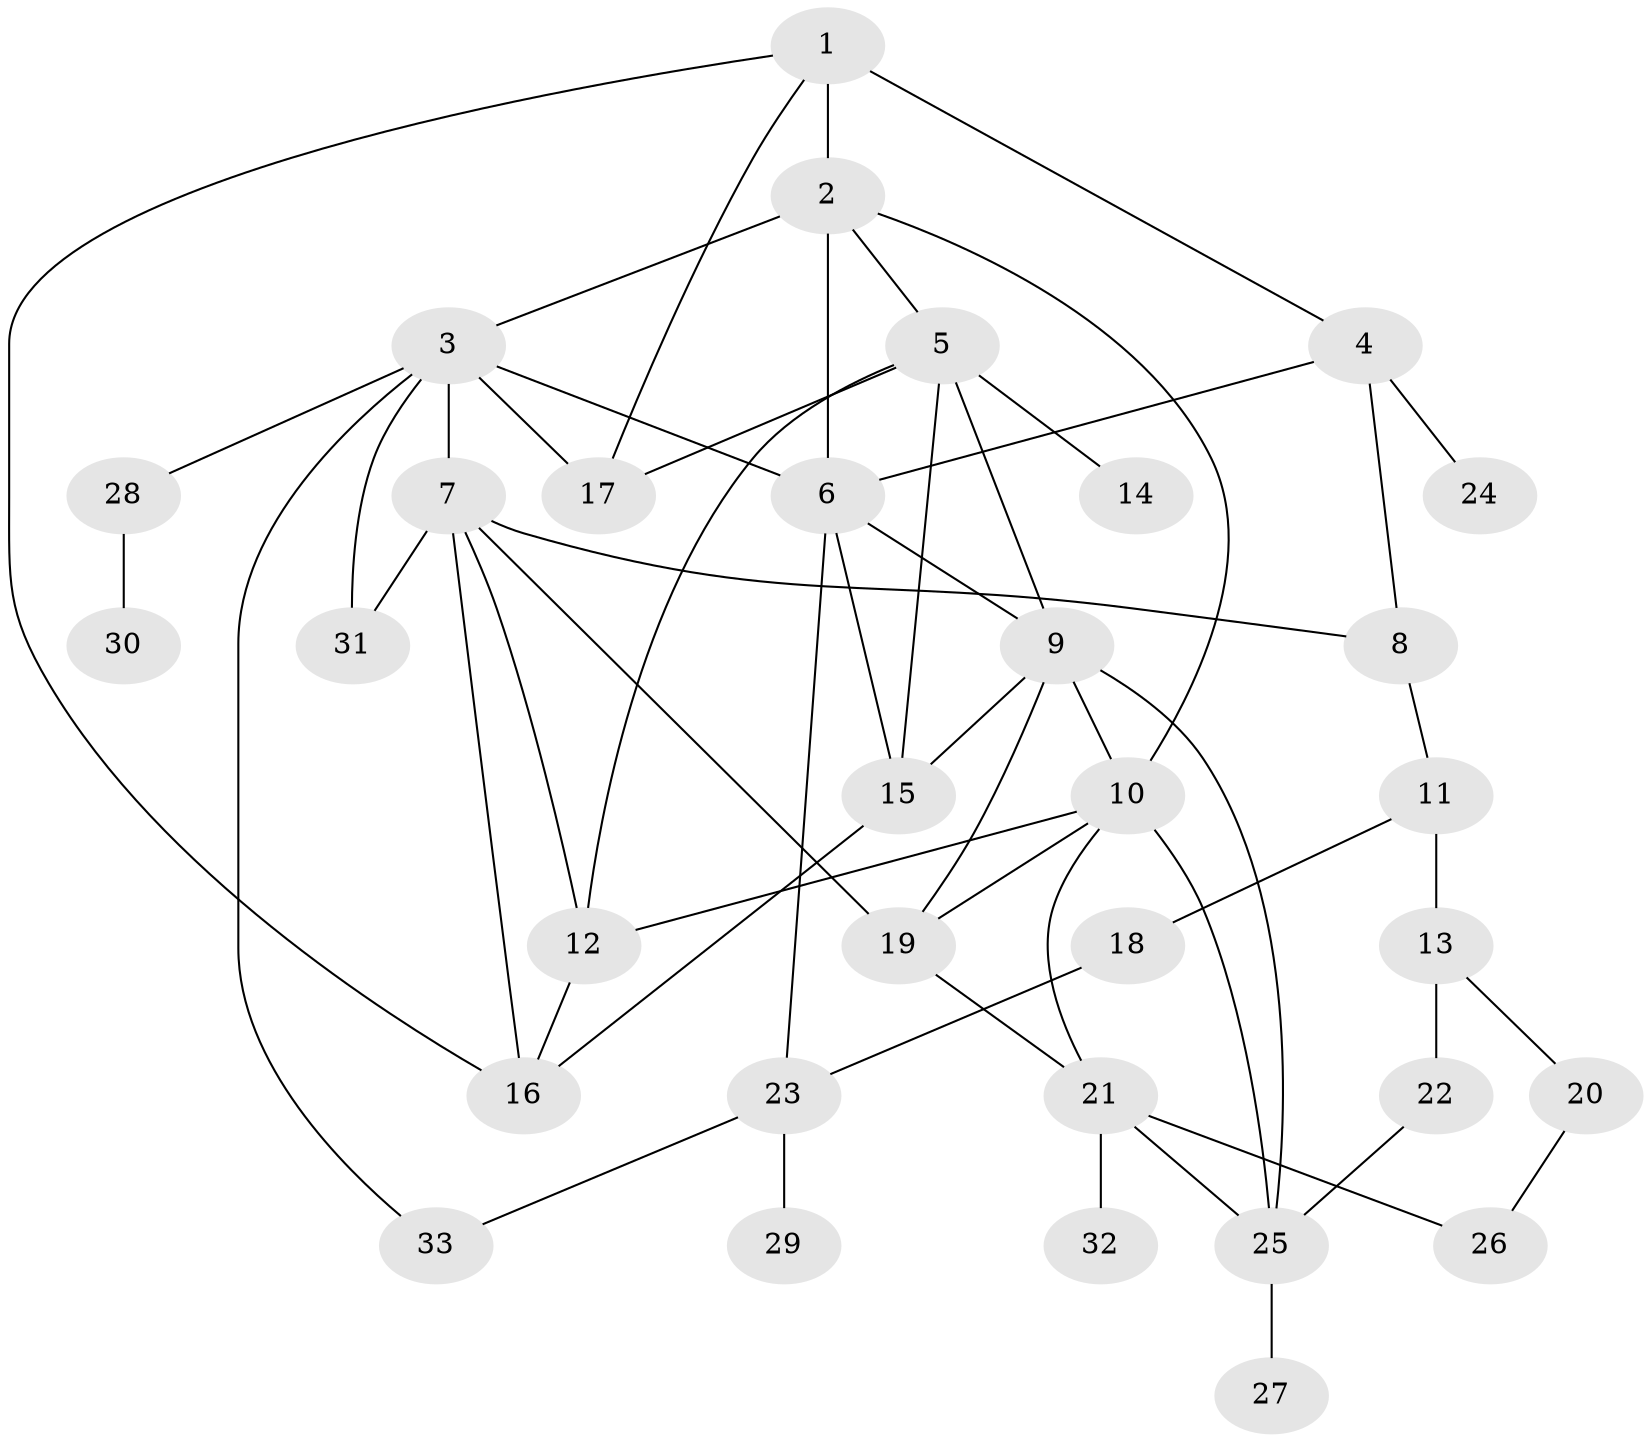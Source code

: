 // original degree distribution, {4: 0.18181818181818182, 7: 0.015151515151515152, 5: 0.09090909090909091, 1: 0.18181818181818182, 6: 0.015151515151515152, 3: 0.22727272727272727, 8: 0.015151515151515152, 2: 0.2727272727272727}
// Generated by graph-tools (version 1.1) at 2025/34/03/09/25 02:34:06]
// undirected, 33 vertices, 56 edges
graph export_dot {
graph [start="1"]
  node [color=gray90,style=filled];
  1;
  2;
  3;
  4;
  5;
  6;
  7;
  8;
  9;
  10;
  11;
  12;
  13;
  14;
  15;
  16;
  17;
  18;
  19;
  20;
  21;
  22;
  23;
  24;
  25;
  26;
  27;
  28;
  29;
  30;
  31;
  32;
  33;
  1 -- 2 [weight=2.0];
  1 -- 4 [weight=1.0];
  1 -- 16 [weight=1.0];
  1 -- 17 [weight=1.0];
  2 -- 3 [weight=1.0];
  2 -- 5 [weight=1.0];
  2 -- 6 [weight=1.0];
  2 -- 10 [weight=1.0];
  3 -- 6 [weight=2.0];
  3 -- 7 [weight=1.0];
  3 -- 17 [weight=1.0];
  3 -- 28 [weight=2.0];
  3 -- 31 [weight=1.0];
  3 -- 33 [weight=1.0];
  4 -- 6 [weight=1.0];
  4 -- 8 [weight=1.0];
  4 -- 24 [weight=1.0];
  5 -- 9 [weight=1.0];
  5 -- 12 [weight=1.0];
  5 -- 14 [weight=1.0];
  5 -- 15 [weight=1.0];
  5 -- 17 [weight=1.0];
  6 -- 9 [weight=2.0];
  6 -- 15 [weight=2.0];
  6 -- 23 [weight=1.0];
  7 -- 8 [weight=1.0];
  7 -- 12 [weight=1.0];
  7 -- 16 [weight=1.0];
  7 -- 19 [weight=1.0];
  7 -- 31 [weight=1.0];
  8 -- 11 [weight=2.0];
  9 -- 10 [weight=1.0];
  9 -- 15 [weight=1.0];
  9 -- 19 [weight=1.0];
  9 -- 25 [weight=1.0];
  10 -- 12 [weight=1.0];
  10 -- 19 [weight=1.0];
  10 -- 21 [weight=1.0];
  10 -- 25 [weight=1.0];
  11 -- 13 [weight=1.0];
  11 -- 18 [weight=1.0];
  12 -- 16 [weight=1.0];
  13 -- 20 [weight=1.0];
  13 -- 22 [weight=1.0];
  15 -- 16 [weight=1.0];
  18 -- 23 [weight=1.0];
  19 -- 21 [weight=1.0];
  20 -- 26 [weight=1.0];
  21 -- 25 [weight=1.0];
  21 -- 26 [weight=1.0];
  21 -- 32 [weight=1.0];
  22 -- 25 [weight=1.0];
  23 -- 29 [weight=1.0];
  23 -- 33 [weight=1.0];
  25 -- 27 [weight=1.0];
  28 -- 30 [weight=1.0];
}
